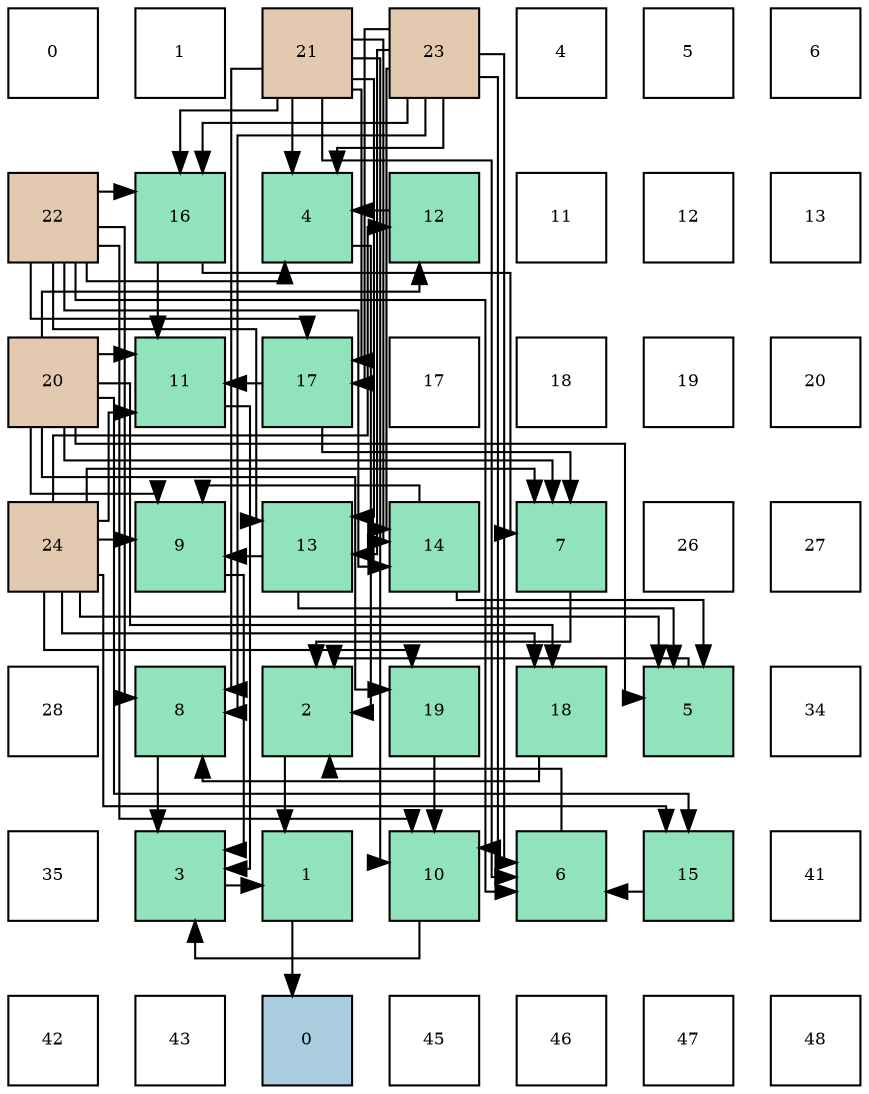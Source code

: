 digraph layout{
 rankdir=TB;
 splines=ortho;
 node [style=filled shape=square fixedsize=true width=0.6];
0[label="0", fontsize=8, fillcolor="#ffffff"];
1[label="1", fontsize=8, fillcolor="#ffffff"];
2[label="21", fontsize=8, fillcolor="#e3c9af"];
3[label="23", fontsize=8, fillcolor="#e3c9af"];
4[label="4", fontsize=8, fillcolor="#ffffff"];
5[label="5", fontsize=8, fillcolor="#ffffff"];
6[label="6", fontsize=8, fillcolor="#ffffff"];
7[label="22", fontsize=8, fillcolor="#e3c9af"];
8[label="16", fontsize=8, fillcolor="#91e3bb"];
9[label="4", fontsize=8, fillcolor="#91e3bb"];
10[label="12", fontsize=8, fillcolor="#91e3bb"];
11[label="11", fontsize=8, fillcolor="#ffffff"];
12[label="12", fontsize=8, fillcolor="#ffffff"];
13[label="13", fontsize=8, fillcolor="#ffffff"];
14[label="20", fontsize=8, fillcolor="#e3c9af"];
15[label="11", fontsize=8, fillcolor="#91e3bb"];
16[label="17", fontsize=8, fillcolor="#91e3bb"];
17[label="17", fontsize=8, fillcolor="#ffffff"];
18[label="18", fontsize=8, fillcolor="#ffffff"];
19[label="19", fontsize=8, fillcolor="#ffffff"];
20[label="20", fontsize=8, fillcolor="#ffffff"];
21[label="24", fontsize=8, fillcolor="#e3c9af"];
22[label="9", fontsize=8, fillcolor="#91e3bb"];
23[label="13", fontsize=8, fillcolor="#91e3bb"];
24[label="14", fontsize=8, fillcolor="#91e3bb"];
25[label="7", fontsize=8, fillcolor="#91e3bb"];
26[label="26", fontsize=8, fillcolor="#ffffff"];
27[label="27", fontsize=8, fillcolor="#ffffff"];
28[label="28", fontsize=8, fillcolor="#ffffff"];
29[label="8", fontsize=8, fillcolor="#91e3bb"];
30[label="2", fontsize=8, fillcolor="#91e3bb"];
31[label="19", fontsize=8, fillcolor="#91e3bb"];
32[label="18", fontsize=8, fillcolor="#91e3bb"];
33[label="5", fontsize=8, fillcolor="#91e3bb"];
34[label="34", fontsize=8, fillcolor="#ffffff"];
35[label="35", fontsize=8, fillcolor="#ffffff"];
36[label="3", fontsize=8, fillcolor="#91e3bb"];
37[label="1", fontsize=8, fillcolor="#91e3bb"];
38[label="10", fontsize=8, fillcolor="#91e3bb"];
39[label="6", fontsize=8, fillcolor="#91e3bb"];
40[label="15", fontsize=8, fillcolor="#91e3bb"];
41[label="41", fontsize=8, fillcolor="#ffffff"];
42[label="42", fontsize=8, fillcolor="#ffffff"];
43[label="43", fontsize=8, fillcolor="#ffffff"];
44[label="0", fontsize=8, fillcolor="#a9ccde"];
45[label="45", fontsize=8, fillcolor="#ffffff"];
46[label="46", fontsize=8, fillcolor="#ffffff"];
47[label="47", fontsize=8, fillcolor="#ffffff"];
48[label="48", fontsize=8, fillcolor="#ffffff"];
edge [constraint=false, style=vis];37 -> 44;
30 -> 37;
36 -> 37;
9 -> 30;
33 -> 30;
39 -> 30;
25 -> 30;
29 -> 36;
22 -> 36;
38 -> 36;
15 -> 36;
10 -> 9;
2 -> 9;
7 -> 9;
3 -> 9;
23 -> 33;
24 -> 33;
14 -> 33;
21 -> 33;
40 -> 39;
2 -> 39;
7 -> 39;
3 -> 39;
8 -> 25;
16 -> 25;
14 -> 25;
21 -> 25;
32 -> 29;
2 -> 29;
7 -> 29;
3 -> 29;
23 -> 22;
24 -> 22;
14 -> 22;
21 -> 22;
31 -> 38;
2 -> 38;
7 -> 38;
3 -> 38;
8 -> 15;
16 -> 15;
14 -> 15;
21 -> 15;
14 -> 10;
21 -> 10;
2 -> 23;
7 -> 23;
3 -> 23;
2 -> 24;
7 -> 24;
3 -> 24;
14 -> 40;
21 -> 40;
2 -> 8;
7 -> 8;
3 -> 8;
2 -> 16;
7 -> 16;
3 -> 16;
14 -> 32;
21 -> 32;
14 -> 31;
21 -> 31;
edge [constraint=true, style=invis];
0 -> 7 -> 14 -> 21 -> 28 -> 35 -> 42;
1 -> 8 -> 15 -> 22 -> 29 -> 36 -> 43;
2 -> 9 -> 16 -> 23 -> 30 -> 37 -> 44;
3 -> 10 -> 17 -> 24 -> 31 -> 38 -> 45;
4 -> 11 -> 18 -> 25 -> 32 -> 39 -> 46;
5 -> 12 -> 19 -> 26 -> 33 -> 40 -> 47;
6 -> 13 -> 20 -> 27 -> 34 -> 41 -> 48;
rank = same {0 -> 1 -> 2 -> 3 -> 4 -> 5 -> 6};
rank = same {7 -> 8 -> 9 -> 10 -> 11 -> 12 -> 13};
rank = same {14 -> 15 -> 16 -> 17 -> 18 -> 19 -> 20};
rank = same {21 -> 22 -> 23 -> 24 -> 25 -> 26 -> 27};
rank = same {28 -> 29 -> 30 -> 31 -> 32 -> 33 -> 34};
rank = same {35 -> 36 -> 37 -> 38 -> 39 -> 40 -> 41};
rank = same {42 -> 43 -> 44 -> 45 -> 46 -> 47 -> 48};
}